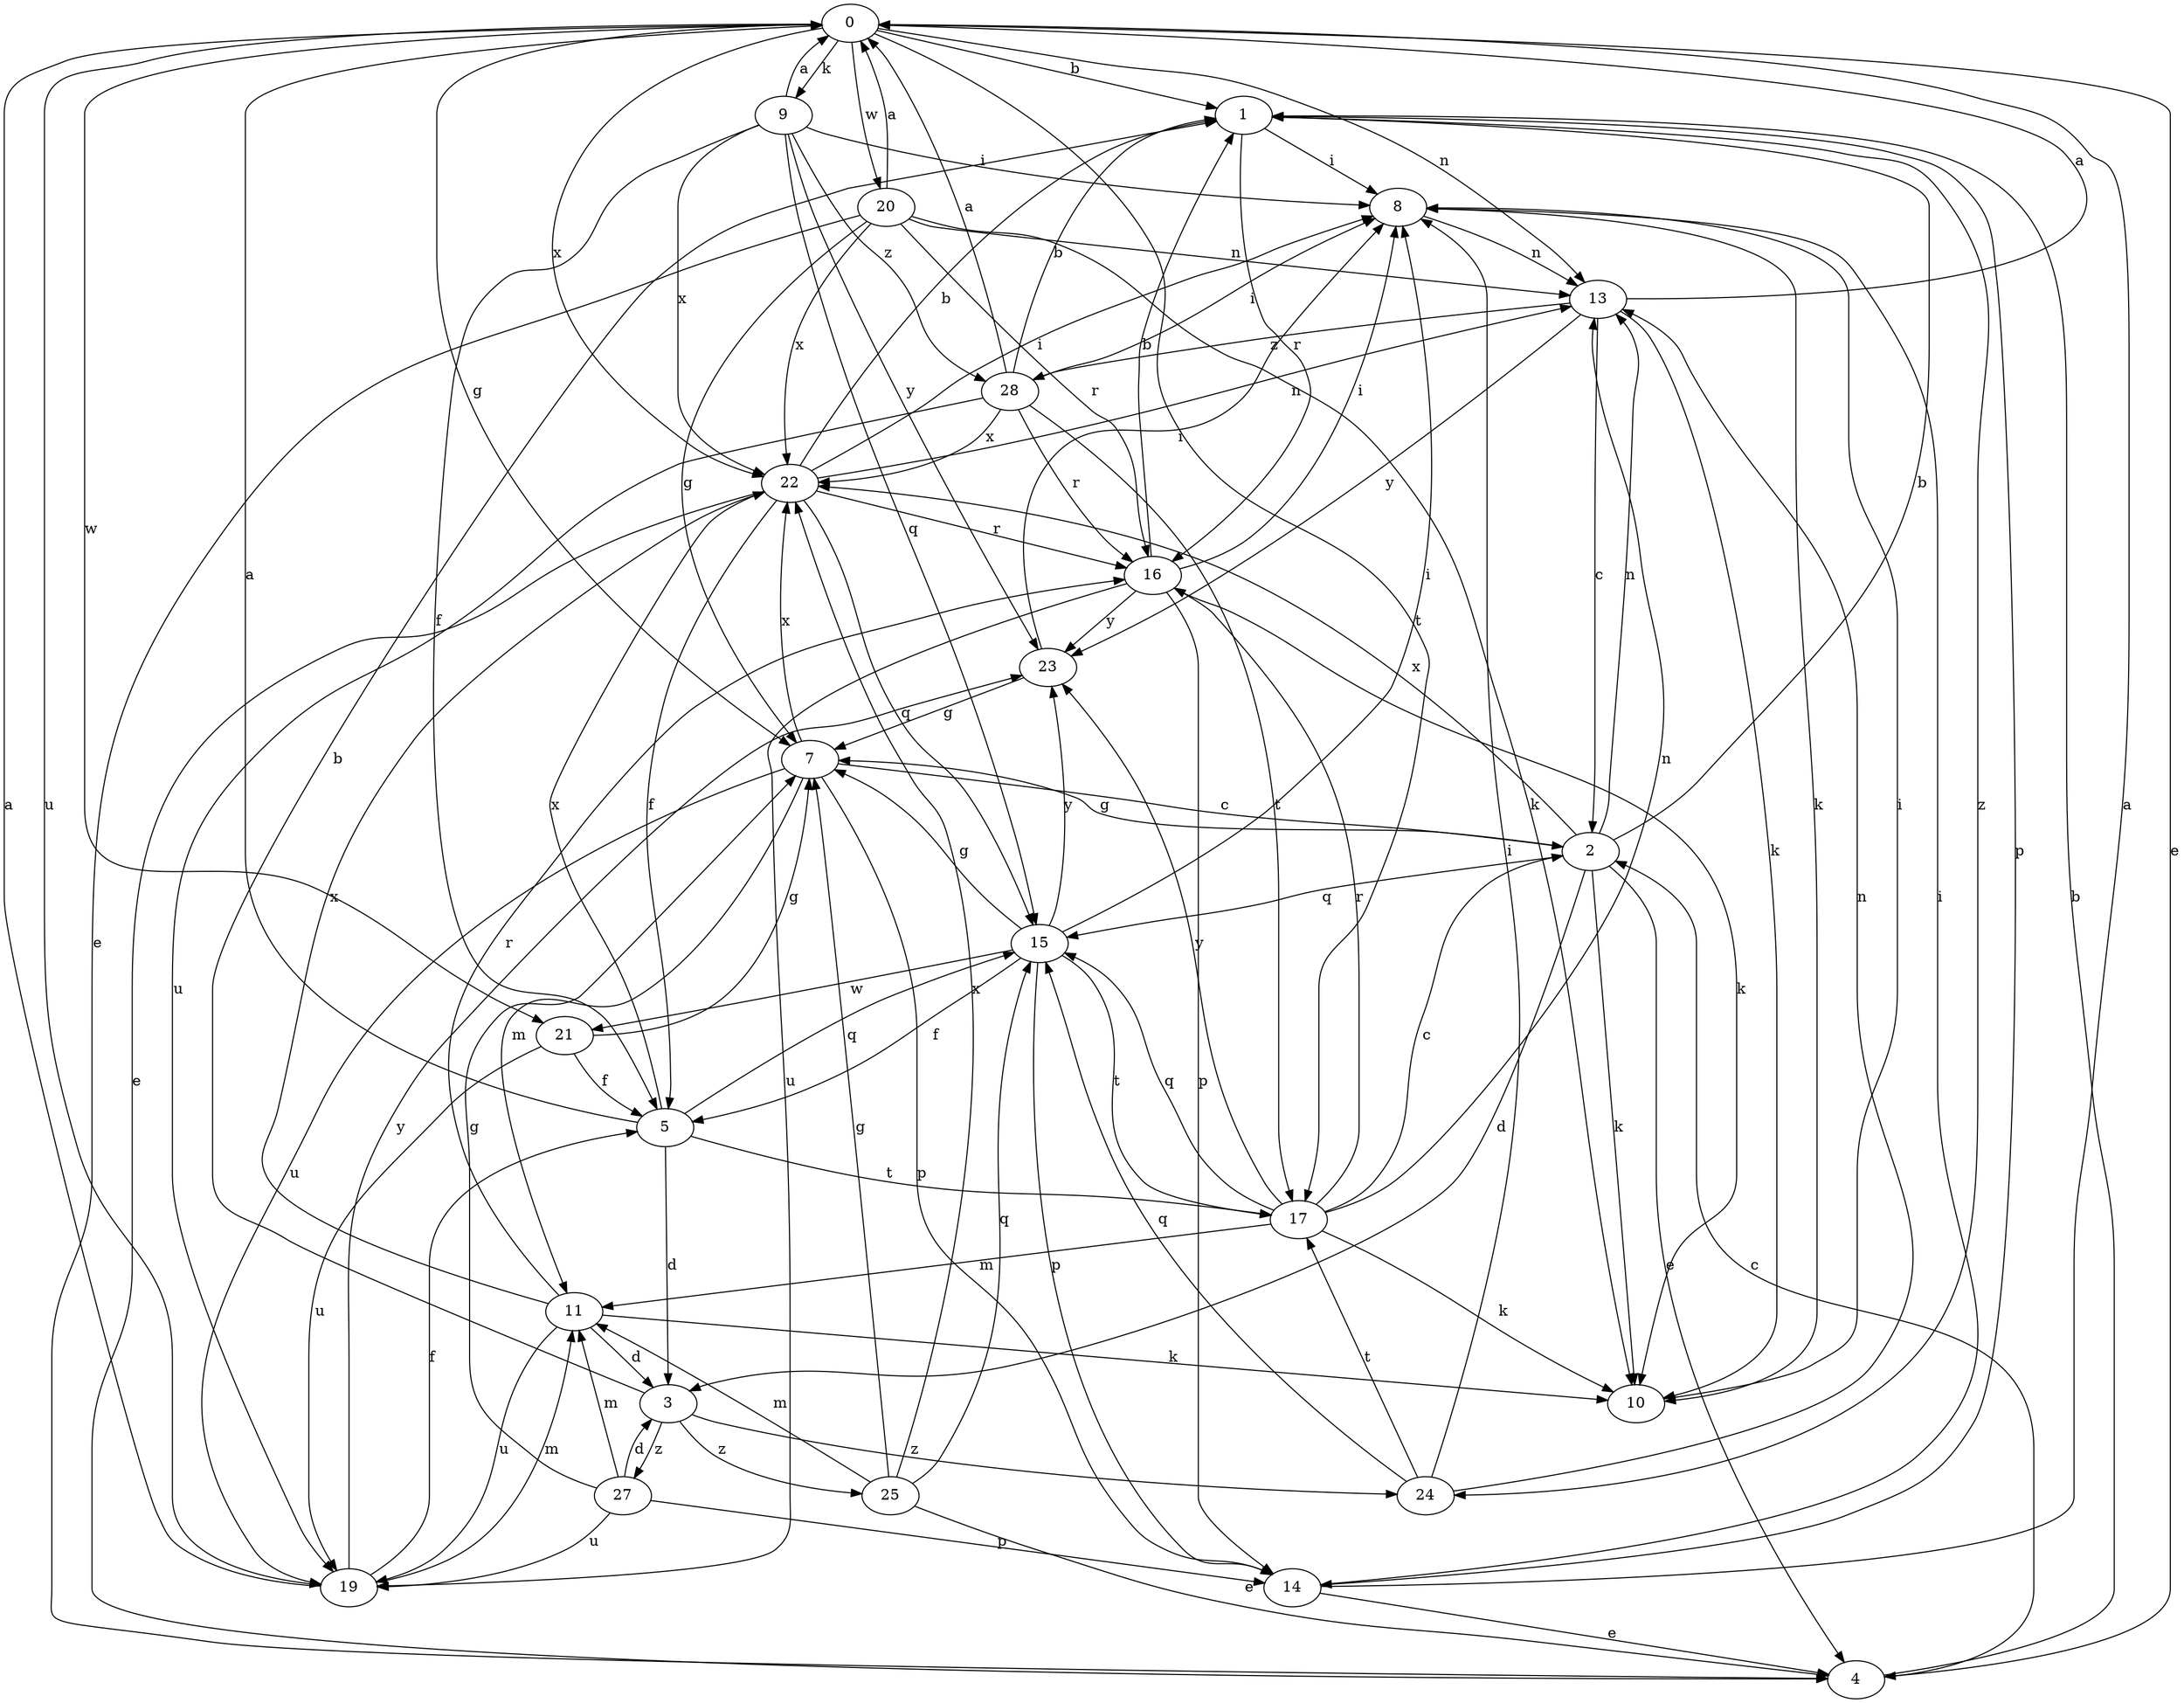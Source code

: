 strict digraph  {
0;
1;
2;
3;
4;
5;
7;
8;
9;
10;
11;
13;
14;
15;
16;
17;
19;
20;
21;
22;
23;
24;
25;
27;
28;
0 -> 1  [label=b];
0 -> 4  [label=e];
0 -> 7  [label=g];
0 -> 9  [label=k];
0 -> 13  [label=n];
0 -> 17  [label=t];
0 -> 19  [label=u];
0 -> 20  [label=w];
0 -> 21  [label=w];
0 -> 22  [label=x];
1 -> 8  [label=i];
1 -> 14  [label=p];
1 -> 16  [label=r];
1 -> 24  [label=z];
2 -> 1  [label=b];
2 -> 3  [label=d];
2 -> 4  [label=e];
2 -> 7  [label=g];
2 -> 10  [label=k];
2 -> 13  [label=n];
2 -> 15  [label=q];
2 -> 22  [label=x];
3 -> 1  [label=b];
3 -> 24  [label=z];
3 -> 25  [label=z];
3 -> 27  [label=z];
4 -> 1  [label=b];
4 -> 2  [label=c];
5 -> 0  [label=a];
5 -> 3  [label=d];
5 -> 15  [label=q];
5 -> 17  [label=t];
5 -> 22  [label=x];
7 -> 2  [label=c];
7 -> 11  [label=m];
7 -> 14  [label=p];
7 -> 19  [label=u];
7 -> 22  [label=x];
8 -> 10  [label=k];
8 -> 13  [label=n];
9 -> 0  [label=a];
9 -> 5  [label=f];
9 -> 8  [label=i];
9 -> 15  [label=q];
9 -> 22  [label=x];
9 -> 23  [label=y];
9 -> 28  [label=z];
10 -> 8  [label=i];
11 -> 3  [label=d];
11 -> 10  [label=k];
11 -> 16  [label=r];
11 -> 19  [label=u];
11 -> 22  [label=x];
13 -> 0  [label=a];
13 -> 2  [label=c];
13 -> 10  [label=k];
13 -> 23  [label=y];
13 -> 28  [label=z];
14 -> 0  [label=a];
14 -> 4  [label=e];
14 -> 8  [label=i];
15 -> 5  [label=f];
15 -> 7  [label=g];
15 -> 8  [label=i];
15 -> 14  [label=p];
15 -> 17  [label=t];
15 -> 21  [label=w];
15 -> 23  [label=y];
16 -> 1  [label=b];
16 -> 8  [label=i];
16 -> 10  [label=k];
16 -> 14  [label=p];
16 -> 19  [label=u];
16 -> 23  [label=y];
17 -> 2  [label=c];
17 -> 10  [label=k];
17 -> 11  [label=m];
17 -> 13  [label=n];
17 -> 15  [label=q];
17 -> 16  [label=r];
17 -> 23  [label=y];
19 -> 0  [label=a];
19 -> 5  [label=f];
19 -> 11  [label=m];
19 -> 23  [label=y];
20 -> 0  [label=a];
20 -> 4  [label=e];
20 -> 7  [label=g];
20 -> 10  [label=k];
20 -> 13  [label=n];
20 -> 16  [label=r];
20 -> 22  [label=x];
21 -> 5  [label=f];
21 -> 7  [label=g];
21 -> 19  [label=u];
22 -> 1  [label=b];
22 -> 4  [label=e];
22 -> 5  [label=f];
22 -> 8  [label=i];
22 -> 13  [label=n];
22 -> 15  [label=q];
22 -> 16  [label=r];
23 -> 7  [label=g];
23 -> 8  [label=i];
24 -> 8  [label=i];
24 -> 13  [label=n];
24 -> 15  [label=q];
24 -> 17  [label=t];
25 -> 4  [label=e];
25 -> 7  [label=g];
25 -> 11  [label=m];
25 -> 15  [label=q];
25 -> 22  [label=x];
27 -> 3  [label=d];
27 -> 7  [label=g];
27 -> 11  [label=m];
27 -> 14  [label=p];
27 -> 19  [label=u];
28 -> 0  [label=a];
28 -> 1  [label=b];
28 -> 8  [label=i];
28 -> 16  [label=r];
28 -> 17  [label=t];
28 -> 19  [label=u];
28 -> 22  [label=x];
}
